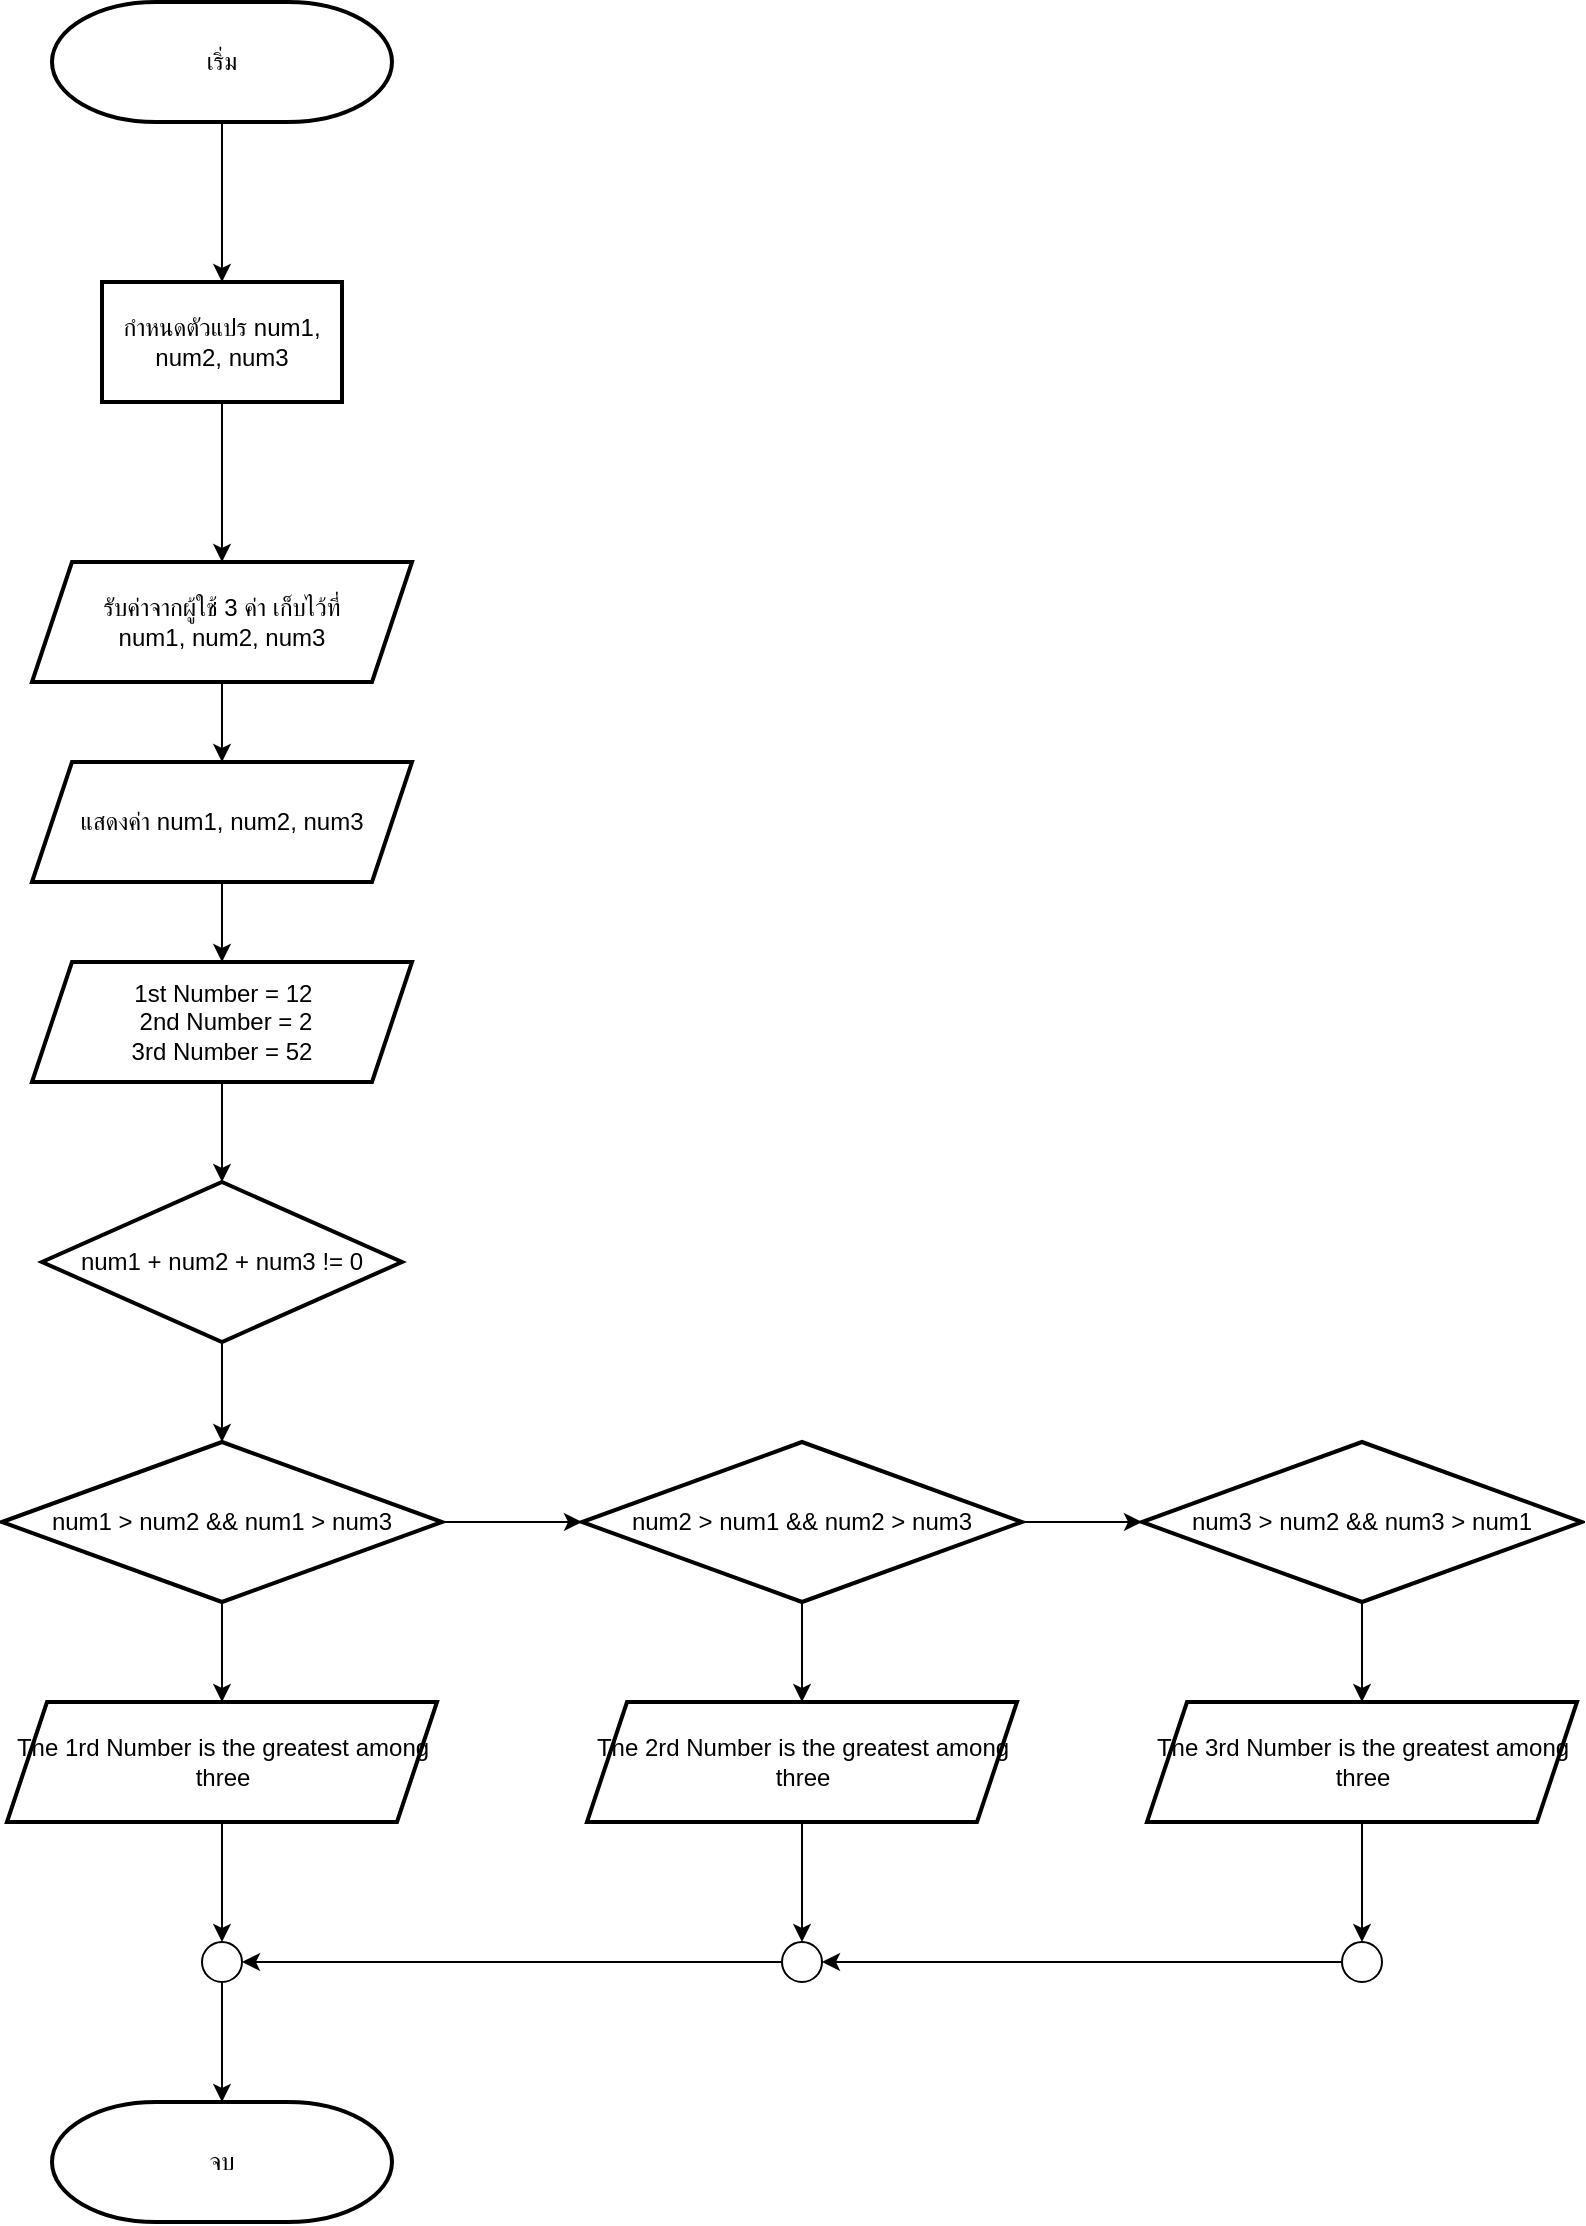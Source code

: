 <mxfile version="25.0.2">
  <diagram name="Page-1" id="CsKRAwJR3TSypYkYut07">
    <mxGraphModel dx="6008" dy="2740" grid="1" gridSize="10" guides="1" tooltips="1" connect="1" arrows="1" fold="1" page="0" pageScale="1" pageWidth="827" pageHeight="1169" math="0" shadow="0">
      <root>
        <mxCell id="0" />
        <mxCell id="1" parent="0" />
        <mxCell id="X9Xue8OuUsxz-AgJ4byZ-3" value="" style="edgeStyle=orthogonalEdgeStyle;rounded=0;orthogonalLoop=1;jettySize=auto;html=1;" parent="1" source="X9Xue8OuUsxz-AgJ4byZ-1" target="X9Xue8OuUsxz-AgJ4byZ-2" edge="1">
          <mxGeometry relative="1" as="geometry" />
        </mxCell>
        <mxCell id="X9Xue8OuUsxz-AgJ4byZ-1" value="เริ่ม" style="strokeWidth=2;html=1;shape=mxgraph.flowchart.terminator;whiteSpace=wrap;" parent="1" vertex="1">
          <mxGeometry x="325" y="320" width="170" height="60" as="geometry" />
        </mxCell>
        <mxCell id="X9Xue8OuUsxz-AgJ4byZ-5" value="" style="edgeStyle=orthogonalEdgeStyle;rounded=0;orthogonalLoop=1;jettySize=auto;html=1;" parent="1" source="X9Xue8OuUsxz-AgJ4byZ-2" target="X9Xue8OuUsxz-AgJ4byZ-4" edge="1">
          <mxGeometry relative="1" as="geometry" />
        </mxCell>
        <mxCell id="X9Xue8OuUsxz-AgJ4byZ-2" value="กำหนดตัวแปร num1, num2, num3" style="whiteSpace=wrap;html=1;strokeWidth=2;" parent="1" vertex="1">
          <mxGeometry x="350" y="460" width="120" height="60" as="geometry" />
        </mxCell>
        <mxCell id="jJiO212ROFI-YR2m6ZTe-2" value="" style="edgeStyle=orthogonalEdgeStyle;rounded=0;orthogonalLoop=1;jettySize=auto;html=1;" edge="1" parent="1" source="X9Xue8OuUsxz-AgJ4byZ-4" target="jJiO212ROFI-YR2m6ZTe-1">
          <mxGeometry relative="1" as="geometry" />
        </mxCell>
        <mxCell id="X9Xue8OuUsxz-AgJ4byZ-4" value="รับค่าจากผู้ใช้ 3 ค่า เก็บไว้ที่&lt;div&gt;num1, num2, num3&lt;br&gt;&lt;/div&gt;" style="shape=parallelogram;perimeter=parallelogramPerimeter;whiteSpace=wrap;html=1;fixedSize=1;strokeWidth=2;" parent="1" vertex="1">
          <mxGeometry x="315" y="600" width="190" height="60" as="geometry" />
        </mxCell>
        <mxCell id="X9Xue8OuUsxz-AgJ4byZ-20" value="" style="edgeStyle=orthogonalEdgeStyle;rounded=0;orthogonalLoop=1;jettySize=auto;html=1;" parent="1" edge="1">
          <mxGeometry relative="1" as="geometry">
            <mxPoint x="660" y="780" as="sourcePoint" />
          </mxGeometry>
        </mxCell>
        <mxCell id="X9Xue8OuUsxz-AgJ4byZ-23" value="" style="edgeStyle=orthogonalEdgeStyle;rounded=0;orthogonalLoop=1;jettySize=auto;html=1;" parent="1" edge="1">
          <mxGeometry relative="1" as="geometry">
            <mxPoint x="660" y="880" as="sourcePoint" />
          </mxGeometry>
        </mxCell>
        <mxCell id="X9Xue8OuUsxz-AgJ4byZ-24" value="" style="edgeStyle=orthogonalEdgeStyle;rounded=0;orthogonalLoop=1;jettySize=auto;html=1;" parent="1" edge="1">
          <mxGeometry relative="1" as="geometry">
            <mxPoint x="660" y="980" as="sourcePoint" />
          </mxGeometry>
        </mxCell>
        <mxCell id="jJiO212ROFI-YR2m6ZTe-4" value="" style="edgeStyle=orthogonalEdgeStyle;rounded=0;orthogonalLoop=1;jettySize=auto;html=1;" edge="1" parent="1" source="jJiO212ROFI-YR2m6ZTe-1" target="jJiO212ROFI-YR2m6ZTe-3">
          <mxGeometry relative="1" as="geometry" />
        </mxCell>
        <mxCell id="jJiO212ROFI-YR2m6ZTe-1" value="&lt;div&gt;แสดงค่า&amp;nbsp;&lt;span style=&quot;background-color: initial;&quot;&gt;num1, num2, num3&lt;/span&gt;&lt;/div&gt;" style="shape=parallelogram;perimeter=parallelogramPerimeter;whiteSpace=wrap;html=1;fixedSize=1;strokeWidth=2;" vertex="1" parent="1">
          <mxGeometry x="315" y="700" width="190" height="60" as="geometry" />
        </mxCell>
        <mxCell id="jJiO212ROFI-YR2m6ZTe-8" value="" style="edgeStyle=orthogonalEdgeStyle;rounded=0;orthogonalLoop=1;jettySize=auto;html=1;" edge="1" parent="1" source="jJiO212ROFI-YR2m6ZTe-3" target="jJiO212ROFI-YR2m6ZTe-7">
          <mxGeometry relative="1" as="geometry" />
        </mxCell>
        <mxCell id="jJiO212ROFI-YR2m6ZTe-3" value="&lt;div style=&quot;&quot;&gt;&lt;div style=&quot;text-align: right;&quot;&gt;&lt;span style=&quot;background-color: initial;&quot;&gt;1st Number = 12&lt;/span&gt;&lt;/div&gt;&lt;div style=&quot;text-align: right;&quot;&gt;&lt;span style=&quot;background-color: initial;&quot;&gt;2nd Number = 2&lt;/span&gt;&lt;/div&gt;&lt;span style=&quot;background-color: initial;&quot;&gt;&lt;div style=&quot;text-align: right;&quot;&gt;&lt;span style=&quot;background-color: initial;&quot;&gt;3rd Number = 52&lt;/span&gt;&lt;/div&gt;&lt;/span&gt;&lt;/div&gt;" style="shape=parallelogram;perimeter=parallelogramPerimeter;whiteSpace=wrap;html=1;fixedSize=1;strokeWidth=2;align=center;" vertex="1" parent="1">
          <mxGeometry x="315" y="800" width="190" height="60" as="geometry" />
        </mxCell>
        <mxCell id="jJiO212ROFI-YR2m6ZTe-12" value="" style="edgeStyle=orthogonalEdgeStyle;rounded=0;orthogonalLoop=1;jettySize=auto;html=1;" edge="1" parent="1" source="jJiO212ROFI-YR2m6ZTe-7" target="jJiO212ROFI-YR2m6ZTe-11">
          <mxGeometry relative="1" as="geometry" />
        </mxCell>
        <mxCell id="jJiO212ROFI-YR2m6ZTe-7" value="num1 + num2 + num3 != 0" style="rhombus;whiteSpace=wrap;html=1;strokeWidth=2;" vertex="1" parent="1">
          <mxGeometry x="320" y="910" width="180" height="80" as="geometry" />
        </mxCell>
        <mxCell id="jJiO212ROFI-YR2m6ZTe-15" value="" style="edgeStyle=orthogonalEdgeStyle;rounded=0;orthogonalLoop=1;jettySize=auto;html=1;" edge="1" parent="1" source="jJiO212ROFI-YR2m6ZTe-11" target="jJiO212ROFI-YR2m6ZTe-14">
          <mxGeometry relative="1" as="geometry" />
        </mxCell>
        <mxCell id="jJiO212ROFI-YR2m6ZTe-18" value="" style="edgeStyle=orthogonalEdgeStyle;rounded=0;orthogonalLoop=1;jettySize=auto;html=1;" edge="1" parent="1" source="jJiO212ROFI-YR2m6ZTe-11" target="jJiO212ROFI-YR2m6ZTe-16">
          <mxGeometry relative="1" as="geometry" />
        </mxCell>
        <mxCell id="jJiO212ROFI-YR2m6ZTe-11" value="num1 &amp;gt; num2 &amp;amp;&amp;amp; num1 &amp;gt; num3" style="rhombus;whiteSpace=wrap;html=1;strokeWidth=2;" vertex="1" parent="1">
          <mxGeometry x="300" y="1040" width="220" height="80" as="geometry" />
        </mxCell>
        <mxCell id="jJiO212ROFI-YR2m6ZTe-26" value="" style="edgeStyle=orthogonalEdgeStyle;rounded=0;orthogonalLoop=1;jettySize=auto;html=1;" edge="1" parent="1" source="jJiO212ROFI-YR2m6ZTe-14" target="jJiO212ROFI-YR2m6ZTe-24">
          <mxGeometry relative="1" as="geometry" />
        </mxCell>
        <mxCell id="jJiO212ROFI-YR2m6ZTe-14" value="The 1rd Number is the greatest among three" style="shape=parallelogram;perimeter=parallelogramPerimeter;whiteSpace=wrap;html=1;fixedSize=1;strokeWidth=2;" vertex="1" parent="1">
          <mxGeometry x="302.5" y="1170" width="215" height="60" as="geometry" />
        </mxCell>
        <mxCell id="jJiO212ROFI-YR2m6ZTe-19" value="" style="edgeStyle=orthogonalEdgeStyle;rounded=0;orthogonalLoop=1;jettySize=auto;html=1;" edge="1" parent="1" source="jJiO212ROFI-YR2m6ZTe-16" target="jJiO212ROFI-YR2m6ZTe-17">
          <mxGeometry relative="1" as="geometry" />
        </mxCell>
        <mxCell id="jJiO212ROFI-YR2m6ZTe-22" value="" style="edgeStyle=orthogonalEdgeStyle;rounded=0;orthogonalLoop=1;jettySize=auto;html=1;" edge="1" parent="1" source="jJiO212ROFI-YR2m6ZTe-16" target="jJiO212ROFI-YR2m6ZTe-20">
          <mxGeometry relative="1" as="geometry" />
        </mxCell>
        <mxCell id="jJiO212ROFI-YR2m6ZTe-16" value="num2 &amp;gt; num1 &amp;amp;&amp;amp; num2 &amp;gt; num3" style="rhombus;whiteSpace=wrap;html=1;strokeWidth=2;" vertex="1" parent="1">
          <mxGeometry x="590" y="1040" width="220" height="80" as="geometry" />
        </mxCell>
        <mxCell id="jJiO212ROFI-YR2m6ZTe-29" value="" style="edgeStyle=orthogonalEdgeStyle;rounded=0;orthogonalLoop=1;jettySize=auto;html=1;" edge="1" parent="1" source="jJiO212ROFI-YR2m6ZTe-17" target="jJiO212ROFI-YR2m6ZTe-27">
          <mxGeometry relative="1" as="geometry" />
        </mxCell>
        <mxCell id="jJiO212ROFI-YR2m6ZTe-17" value="The 2rd Number is the greatest among three" style="shape=parallelogram;perimeter=parallelogramPerimeter;whiteSpace=wrap;html=1;fixedSize=1;strokeWidth=2;" vertex="1" parent="1">
          <mxGeometry x="592.5" y="1170" width="215" height="60" as="geometry" />
        </mxCell>
        <mxCell id="jJiO212ROFI-YR2m6ZTe-23" value="" style="edgeStyle=orthogonalEdgeStyle;rounded=0;orthogonalLoop=1;jettySize=auto;html=1;" edge="1" parent="1" source="jJiO212ROFI-YR2m6ZTe-20" target="jJiO212ROFI-YR2m6ZTe-21">
          <mxGeometry relative="1" as="geometry" />
        </mxCell>
        <mxCell id="jJiO212ROFI-YR2m6ZTe-20" value="num3 &amp;gt; num2 &amp;amp;&amp;amp; num3 &amp;gt; num1" style="rhombus;whiteSpace=wrap;html=1;strokeWidth=2;" vertex="1" parent="1">
          <mxGeometry x="870" y="1040" width="220" height="80" as="geometry" />
        </mxCell>
        <mxCell id="jJiO212ROFI-YR2m6ZTe-32" value="" style="edgeStyle=orthogonalEdgeStyle;rounded=0;orthogonalLoop=1;jettySize=auto;html=1;" edge="1" parent="1" source="jJiO212ROFI-YR2m6ZTe-21" target="jJiO212ROFI-YR2m6ZTe-31">
          <mxGeometry relative="1" as="geometry" />
        </mxCell>
        <mxCell id="jJiO212ROFI-YR2m6ZTe-21" value="The 3rd Number is the greatest among three" style="shape=parallelogram;perimeter=parallelogramPerimeter;whiteSpace=wrap;html=1;fixedSize=1;strokeWidth=2;" vertex="1" parent="1">
          <mxGeometry x="872.5" y="1170" width="215" height="60" as="geometry" />
        </mxCell>
        <mxCell id="jJiO212ROFI-YR2m6ZTe-35" value="" style="edgeStyle=orthogonalEdgeStyle;rounded=0;orthogonalLoop=1;jettySize=auto;html=1;" edge="1" parent="1" source="jJiO212ROFI-YR2m6ZTe-24" target="jJiO212ROFI-YR2m6ZTe-34">
          <mxGeometry relative="1" as="geometry" />
        </mxCell>
        <mxCell id="jJiO212ROFI-YR2m6ZTe-24" value="" style="ellipse;whiteSpace=wrap;html=1;aspect=fixed;" vertex="1" parent="1">
          <mxGeometry x="400" y="1290" width="20" height="20" as="geometry" />
        </mxCell>
        <mxCell id="jJiO212ROFI-YR2m6ZTe-30" style="edgeStyle=orthogonalEdgeStyle;rounded=0;orthogonalLoop=1;jettySize=auto;html=1;entryX=1;entryY=0.5;entryDx=0;entryDy=0;" edge="1" parent="1" source="jJiO212ROFI-YR2m6ZTe-27" target="jJiO212ROFI-YR2m6ZTe-24">
          <mxGeometry relative="1" as="geometry" />
        </mxCell>
        <mxCell id="jJiO212ROFI-YR2m6ZTe-27" value="" style="ellipse;whiteSpace=wrap;html=1;aspect=fixed;" vertex="1" parent="1">
          <mxGeometry x="690" y="1290" width="20" height="20" as="geometry" />
        </mxCell>
        <mxCell id="jJiO212ROFI-YR2m6ZTe-33" style="edgeStyle=orthogonalEdgeStyle;rounded=0;orthogonalLoop=1;jettySize=auto;html=1;entryX=1;entryY=0.5;entryDx=0;entryDy=0;" edge="1" parent="1" source="jJiO212ROFI-YR2m6ZTe-31" target="jJiO212ROFI-YR2m6ZTe-27">
          <mxGeometry relative="1" as="geometry" />
        </mxCell>
        <mxCell id="jJiO212ROFI-YR2m6ZTe-31" value="" style="ellipse;whiteSpace=wrap;html=1;aspect=fixed;" vertex="1" parent="1">
          <mxGeometry x="970" y="1290" width="20" height="20" as="geometry" />
        </mxCell>
        <mxCell id="jJiO212ROFI-YR2m6ZTe-34" value="จบ" style="strokeWidth=2;html=1;shape=mxgraph.flowchart.terminator;whiteSpace=wrap;" vertex="1" parent="1">
          <mxGeometry x="325" y="1370" width="170" height="60" as="geometry" />
        </mxCell>
      </root>
    </mxGraphModel>
  </diagram>
</mxfile>
